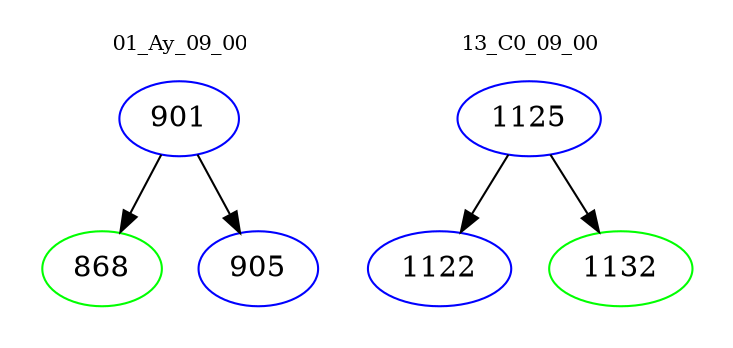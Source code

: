 digraph{
subgraph cluster_0 {
color = white
label = "01_Ay_09_00";
fontsize=10;
T0_901 [label="901", color="blue"]
T0_901 -> T0_868 [color="black"]
T0_868 [label="868", color="green"]
T0_901 -> T0_905 [color="black"]
T0_905 [label="905", color="blue"]
}
subgraph cluster_1 {
color = white
label = "13_C0_09_00";
fontsize=10;
T1_1125 [label="1125", color="blue"]
T1_1125 -> T1_1122 [color="black"]
T1_1122 [label="1122", color="blue"]
T1_1125 -> T1_1132 [color="black"]
T1_1132 [label="1132", color="green"]
}
}
